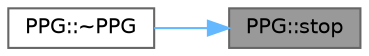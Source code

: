 digraph "PPG::stop"
{
 // LATEX_PDF_SIZE
  bgcolor="transparent";
  edge [fontname=Helvetica,fontsize=10,labelfontname=Helvetica,labelfontsize=10];
  node [fontname=Helvetica,fontsize=10,shape=box,height=0.2,width=0.4];
  rankdir="RL";
  Node1 [id="Node000001",label="PPG::stop",height=0.2,width=0.4,color="gray40", fillcolor="grey60", style="filled", fontcolor="black",tooltip="Stops the PPG sensor."];
  Node1 -> Node2 [id="edge1_Node000001_Node000002",dir="back",color="steelblue1",style="solid",tooltip=" "];
  Node2 [id="Node000002",label="PPG::~PPG",height=0.2,width=0.4,color="grey40", fillcolor="white", style="filled",URL="$classPPG.html#afdc212505516715cd5bca0e92899e43b",tooltip="Destructor for the PPG sensor."];
}

